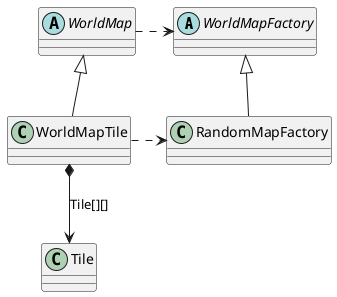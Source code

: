 @startuml

abstract WorldMapFactory {
}

abstract WorldMap {
}

WorldMapFactory <|-- RandomMapFactory
WorldMap <|-- WorldMapTile
WorldMap .> WorldMapFactory
WorldMapTile .> RandomMapFactory


WorldMapTile *--> Tile : Tile[][]
@enduml